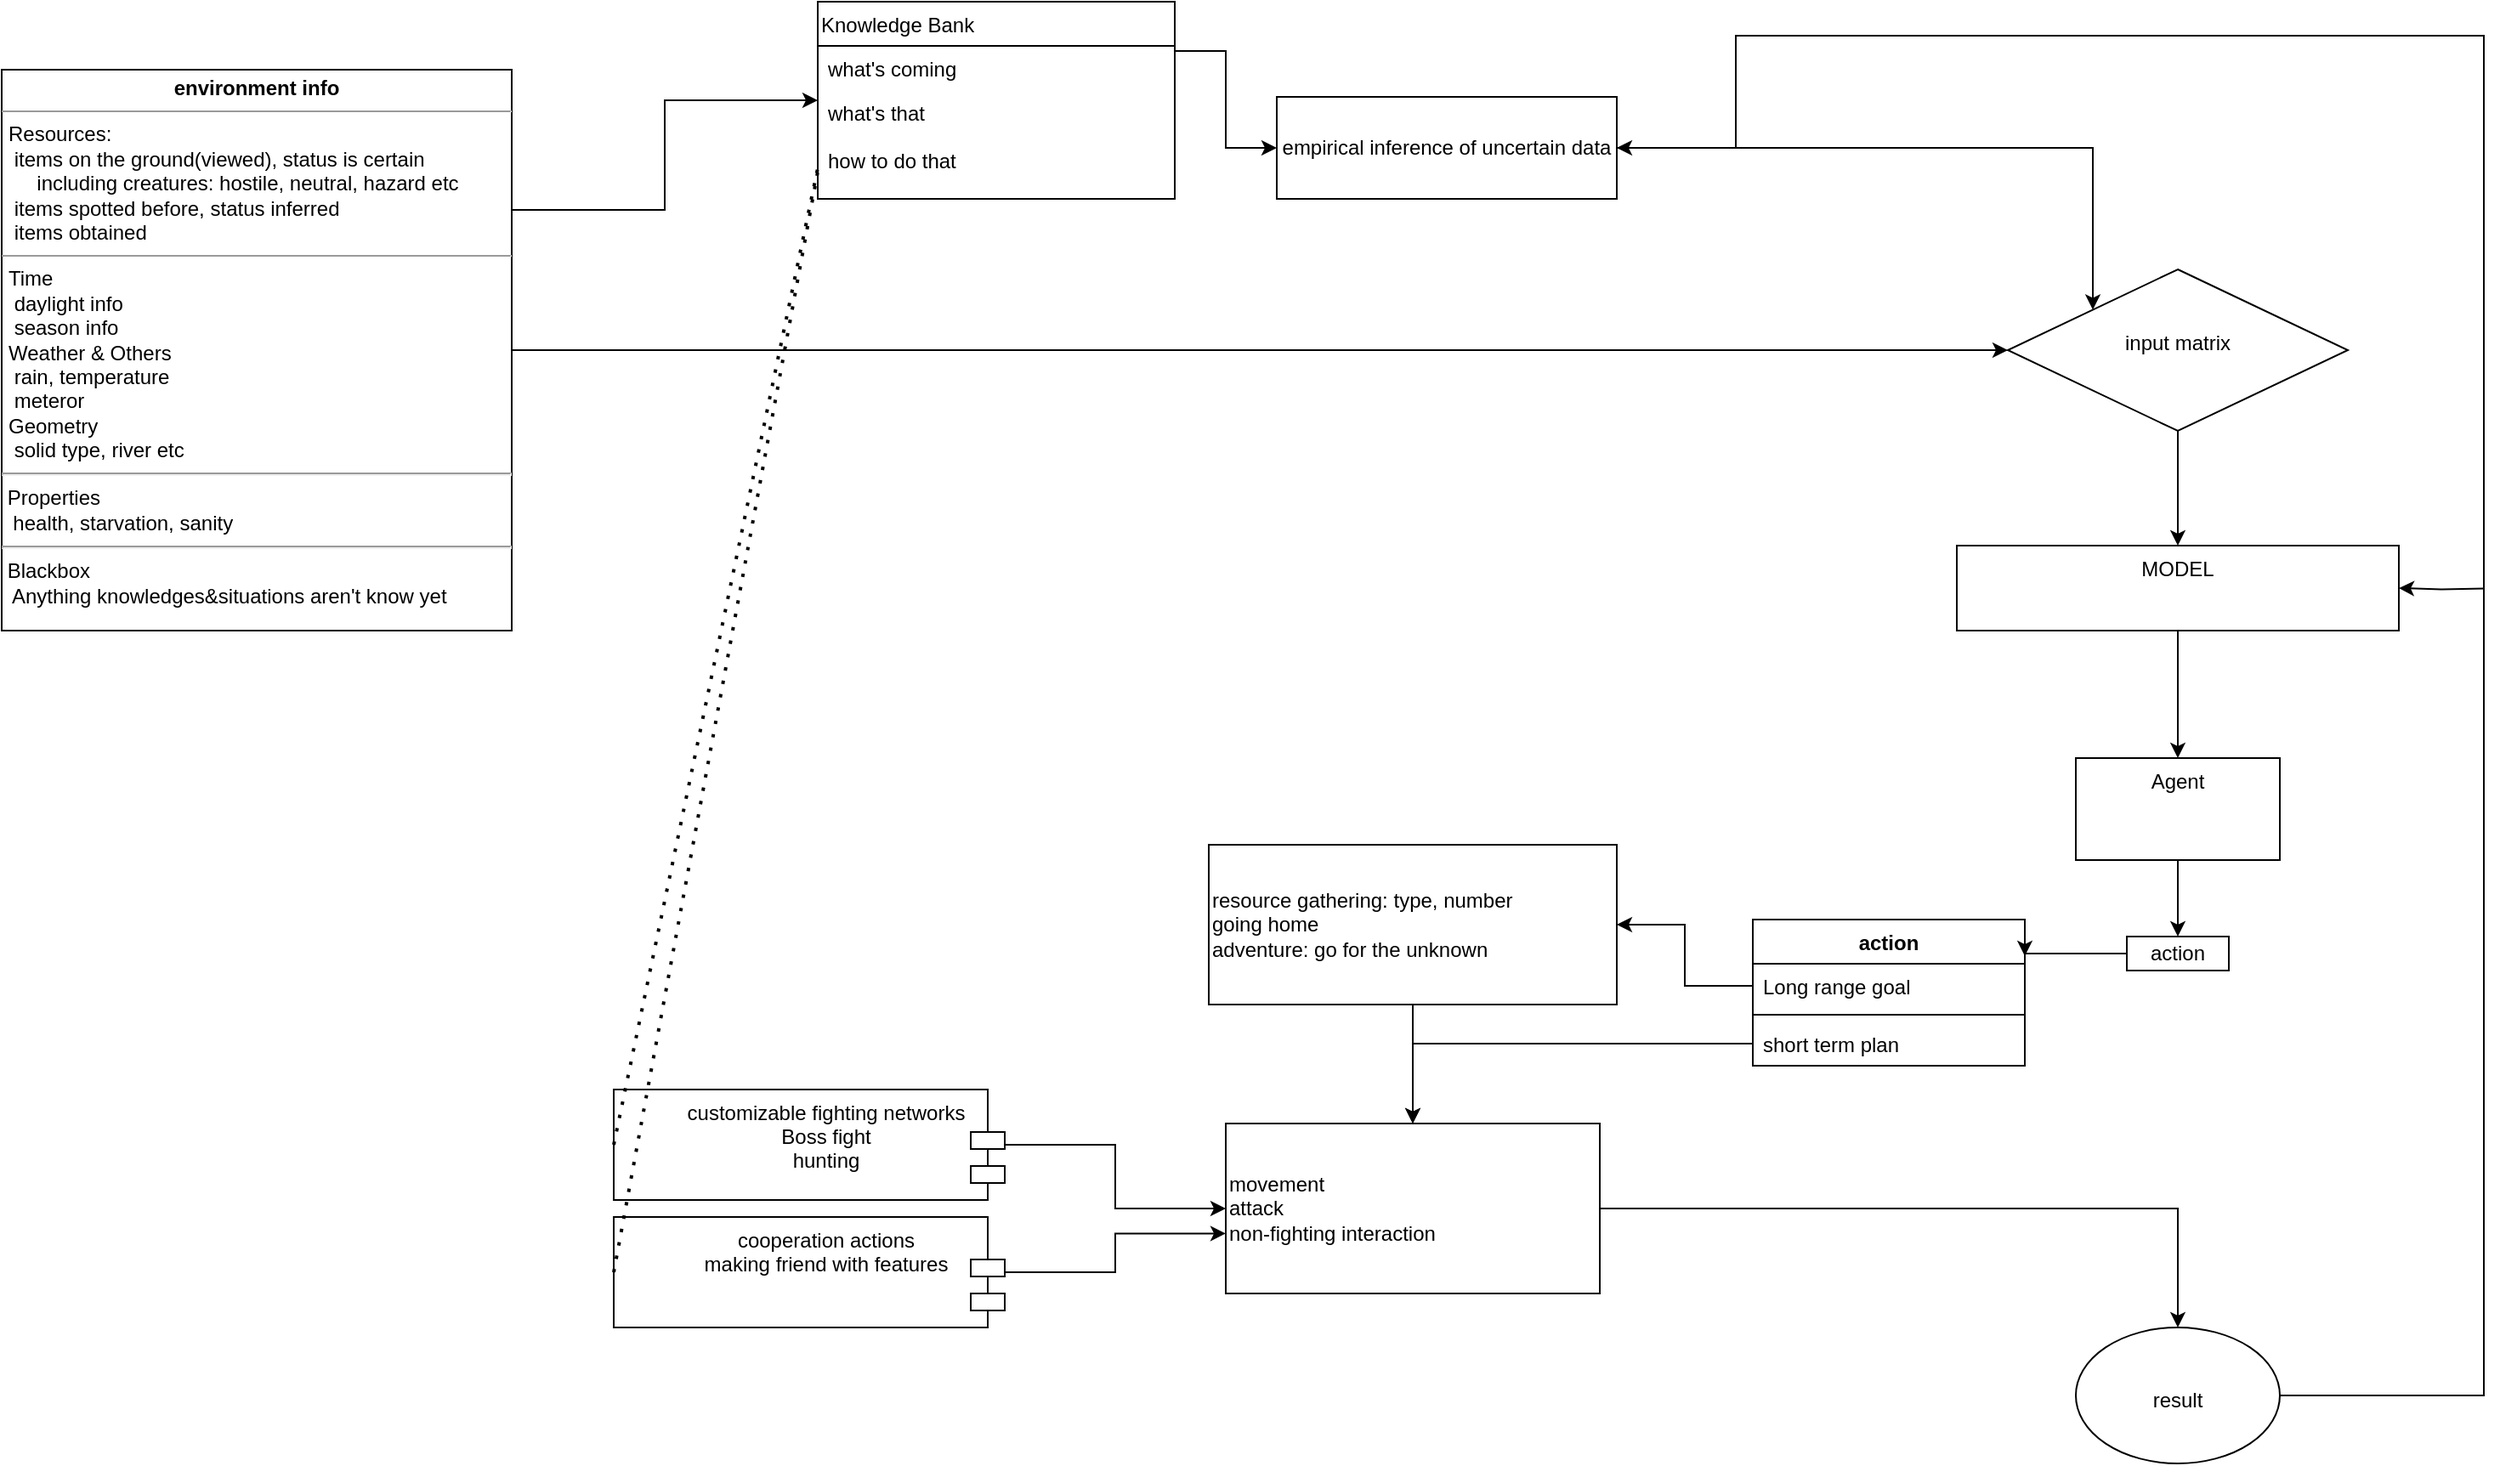 <mxfile version="14.1.8" type="device"><diagram id="FLhWLgcuBlUpbgBcaAYJ" name="Page-1"><mxGraphModel dx="1892" dy="1360" grid="1" gridSize="10" guides="1" tooltips="1" connect="1" arrows="1" fold="1" page="1" pageScale="1" pageWidth="10000" pageHeight="10000" math="0" shadow="0"><root><mxCell id="0"/><mxCell id="1" parent="0"/><mxCell id="kik8iySSIU1ZPkZIsHC_-39" value="" style="edgeStyle=orthogonalEdgeStyle;rounded=0;orthogonalLoop=1;jettySize=auto;html=1;fontColor=none;" edge="1" parent="1" source="kik8iySSIU1ZPkZIsHC_-5" target="kik8iySSIU1ZPkZIsHC_-38"><mxGeometry relative="1" as="geometry"/></mxCell><mxCell id="kik8iySSIU1ZPkZIsHC_-41" style="edgeStyle=orthogonalEdgeStyle;rounded=0;orthogonalLoop=1;jettySize=auto;html=1;exitX=1;exitY=0.25;exitDx=0;exitDy=0;fontColor=none;" edge="1" parent="1" source="kik8iySSIU1ZPkZIsHC_-100" target="kik8iySSIU1ZPkZIsHC_-42"><mxGeometry relative="1" as="geometry"><mxPoint x="3340" y="2021.857" as="targetPoint"/></mxGeometry></mxCell><mxCell id="kik8iySSIU1ZPkZIsHC_-5" value="&lt;p style=&quot;margin: 0px ; margin-top: 4px ; text-align: center&quot;&gt;&lt;b&gt;environment info&lt;/b&gt;&lt;/p&gt;&lt;hr size=&quot;1&quot;&gt;&lt;p style=&quot;margin: 0px ; margin-left: 4px&quot;&gt;Resources:&lt;/p&gt;&lt;p style=&quot;margin: 0px ; margin-left: 4px&quot;&gt;&amp;nbsp;items on the ground(viewed), status is certain&lt;/p&gt;&lt;p style=&quot;margin: 0px ; margin-left: 4px&quot;&gt;&amp;nbsp; &amp;nbsp; &amp;nbsp;including creatures: hostile, neutral, hazard etc&lt;/p&gt;&lt;p style=&quot;margin: 0px ; margin-left: 4px&quot;&gt;&amp;nbsp;items spotted before, status inferred&lt;/p&gt;&lt;p style=&quot;margin: 0px ; margin-left: 4px&quot;&gt;&amp;nbsp;items obtained&lt;br&gt;&lt;/p&gt;&lt;hr size=&quot;1&quot;&gt;&lt;p style=&quot;margin: 0px ; margin-left: 4px&quot;&gt;&lt;span&gt;Time&lt;/span&gt;&lt;br&gt;&lt;/p&gt;&lt;p style=&quot;margin: 0px ; margin-left: 4px&quot;&gt;&lt;span&gt;&amp;nbsp;daylight info&lt;/span&gt;&lt;/p&gt;&lt;p style=&quot;margin: 0px ; margin-left: 4px&quot;&gt;&lt;span&gt;&amp;nbsp;season info&lt;/span&gt;&lt;/p&gt;&lt;p style=&quot;margin: 0px ; margin-left: 4px&quot;&gt;Weather &amp;amp; Others&lt;br&gt;&amp;nbsp;rain, temperature&lt;br&gt;&amp;nbsp;meteror&lt;/p&gt;&lt;p style=&quot;margin: 0px ; margin-left: 4px&quot;&gt;Geometry&lt;/p&gt;&lt;p style=&quot;margin: 0px ; margin-left: 4px&quot;&gt;&amp;nbsp;solid type, river etc&lt;/p&gt;&lt;hr&gt;&amp;nbsp;Properties&lt;br&gt;&amp;nbsp; health, starvation, sanity&amp;nbsp;&amp;nbsp;&amp;nbsp;&lt;br&gt;&lt;hr&gt;&amp;nbsp;Blackbox&lt;br&gt;&amp;nbsp; Anything knowledges&amp;amp;situations aren't know yet" style="verticalAlign=top;align=left;overflow=fill;fontSize=12;fontFamily=Helvetica;html=1;" vertex="1" parent="1"><mxGeometry x="2420" y="1940" width="300" height="330" as="geometry"/></mxCell><mxCell id="kik8iySSIU1ZPkZIsHC_-48" value="" style="edgeStyle=orthogonalEdgeStyle;rounded=0;orthogonalLoop=1;jettySize=auto;html=1;fontColor=none;" edge="1" parent="1" source="kik8iySSIU1ZPkZIsHC_-38" target="kik8iySSIU1ZPkZIsHC_-47"><mxGeometry relative="1" as="geometry"/></mxCell><mxCell id="kik8iySSIU1ZPkZIsHC_-38" value="&lt;br&gt;&lt;br&gt;input matrix&lt;br&gt;" style="rhombus;whiteSpace=wrap;html=1;align=center;verticalAlign=top;" vertex="1" parent="1"><mxGeometry x="3600" y="2057.5" width="200" height="95" as="geometry"/></mxCell><mxCell id="kik8iySSIU1ZPkZIsHC_-44" style="edgeStyle=orthogonalEdgeStyle;rounded=0;orthogonalLoop=1;jettySize=auto;html=1;exitX=1;exitY=0.5;exitDx=0;exitDy=0;entryX=0;entryY=0;entryDx=0;entryDy=0;fontColor=none;" edge="1" parent="1" source="kik8iySSIU1ZPkZIsHC_-42" target="kik8iySSIU1ZPkZIsHC_-38"><mxGeometry relative="1" as="geometry"/></mxCell><mxCell id="kik8iySSIU1ZPkZIsHC_-42" value="empirical inference of uncertain data" style="rounded=0;whiteSpace=wrap;html=1;" vertex="1" parent="1"><mxGeometry x="3170" y="1956" width="200" height="60" as="geometry"/></mxCell><mxCell id="kik8iySSIU1ZPkZIsHC_-50" value="" style="edgeStyle=orthogonalEdgeStyle;rounded=0;orthogonalLoop=1;jettySize=auto;html=1;fontColor=none;" edge="1" parent="1" source="kik8iySSIU1ZPkZIsHC_-47" target="kik8iySSIU1ZPkZIsHC_-49"><mxGeometry relative="1" as="geometry"/></mxCell><mxCell id="kik8iySSIU1ZPkZIsHC_-99" style="edgeStyle=orthogonalEdgeStyle;rounded=0;orthogonalLoop=1;jettySize=auto;html=1;exitX=1;exitY=0.5;exitDx=0;exitDy=0;fontColor=none;entryX=1;entryY=0.5;entryDx=0;entryDy=0;" edge="1" parent="1" target="kik8iySSIU1ZPkZIsHC_-47"><mxGeometry relative="1" as="geometry"><mxPoint x="3880" y="2245.2" as="sourcePoint"/></mxGeometry></mxCell><mxCell id="kik8iySSIU1ZPkZIsHC_-47" value="MODEL" style="whiteSpace=wrap;html=1;verticalAlign=top;" vertex="1" parent="1"><mxGeometry x="3570" y="2220" width="260" height="50" as="geometry"/></mxCell><mxCell id="kik8iySSIU1ZPkZIsHC_-59" value="" style="edgeStyle=orthogonalEdgeStyle;rounded=0;orthogonalLoop=1;jettySize=auto;html=1;fontColor=none;" edge="1" parent="1" source="kik8iySSIU1ZPkZIsHC_-49" target="kik8iySSIU1ZPkZIsHC_-57"><mxGeometry relative="1" as="geometry"/></mxCell><mxCell id="kik8iySSIU1ZPkZIsHC_-49" value="Agent" style="whiteSpace=wrap;html=1;verticalAlign=top;" vertex="1" parent="1"><mxGeometry x="3640" y="2345" width="120" height="60" as="geometry"/></mxCell><mxCell id="kik8iySSIU1ZPkZIsHC_-60" style="edgeStyle=orthogonalEdgeStyle;rounded=0;orthogonalLoop=1;jettySize=auto;html=1;exitX=1;exitY=0.5;exitDx=0;exitDy=0;fontColor=none;" edge="1" parent="1" source="kik8iySSIU1ZPkZIsHC_-51" target="kik8iySSIU1ZPkZIsHC_-42"><mxGeometry relative="1" as="geometry"><mxPoint x="3870" y="2100" as="targetPoint"/><Array as="points"><mxPoint x="3880" y="2720"/><mxPoint x="3880" y="1920"/><mxPoint x="3440" y="1920"/></Array></mxGeometry></mxCell><mxCell id="kik8iySSIU1ZPkZIsHC_-51" value="&lt;br&gt;&lt;br&gt;result" style="ellipse;whiteSpace=wrap;html=1;verticalAlign=top;" vertex="1" parent="1"><mxGeometry x="3640" y="2680" width="120" height="80" as="geometry"/></mxCell><mxCell id="kik8iySSIU1ZPkZIsHC_-69" style="edgeStyle=orthogonalEdgeStyle;rounded=0;orthogonalLoop=1;jettySize=auto;html=1;exitX=0;exitY=0.5;exitDx=0;exitDy=0;fontColor=none;entryX=1;entryY=0.25;entryDx=0;entryDy=0;" edge="1" parent="1" source="kik8iySSIU1ZPkZIsHC_-57" target="kik8iySSIU1ZPkZIsHC_-65"><mxGeometry relative="1" as="geometry"><mxPoint x="3600" y="2460" as="targetPoint"/><Array as="points"><mxPoint x="3610" y="2460"/></Array></mxGeometry></mxCell><mxCell id="kik8iySSIU1ZPkZIsHC_-57" value="action" style="rounded=0;whiteSpace=wrap;html=1;fillColor=none;fontColor=none;align=center;" vertex="1" parent="1"><mxGeometry x="3670" y="2450" width="60" height="20" as="geometry"/></mxCell><mxCell id="kik8iySSIU1ZPkZIsHC_-65" value="action" style="swimlane;fontStyle=1;align=center;verticalAlign=top;childLayout=stackLayout;horizontal=1;startSize=26;horizontalStack=0;resizeParent=1;resizeParentMax=0;resizeLast=0;collapsible=1;marginBottom=0;fillColor=none;fontColor=none;" vertex="1" parent="1"><mxGeometry x="3450" y="2440" width="160" height="86" as="geometry"/></mxCell><mxCell id="kik8iySSIU1ZPkZIsHC_-66" value="Long range goal" style="text;strokeColor=none;fillColor=none;align=left;verticalAlign=top;spacingLeft=4;spacingRight=4;overflow=hidden;rotatable=0;points=[[0,0.5],[1,0.5]];portConstraint=eastwest;" vertex="1" parent="kik8iySSIU1ZPkZIsHC_-65"><mxGeometry y="26" width="160" height="26" as="geometry"/></mxCell><mxCell id="kik8iySSIU1ZPkZIsHC_-67" value="" style="line;strokeWidth=1;fillColor=none;align=left;verticalAlign=middle;spacingTop=-1;spacingLeft=3;spacingRight=3;rotatable=0;labelPosition=right;points=[];portConstraint=eastwest;" vertex="1" parent="kik8iySSIU1ZPkZIsHC_-65"><mxGeometry y="52" width="160" height="8" as="geometry"/></mxCell><mxCell id="kik8iySSIU1ZPkZIsHC_-68" value="short term plan" style="text;strokeColor=none;fillColor=none;align=left;verticalAlign=top;spacingLeft=4;spacingRight=4;overflow=hidden;rotatable=0;points=[[0,0.5],[1,0.5]];portConstraint=eastwest;" vertex="1" parent="kik8iySSIU1ZPkZIsHC_-65"><mxGeometry y="60" width="160" height="26" as="geometry"/></mxCell><mxCell id="kik8iySSIU1ZPkZIsHC_-72" style="edgeStyle=orthogonalEdgeStyle;rounded=0;orthogonalLoop=1;jettySize=auto;html=1;fontColor=none;" edge="1" parent="1" source="kik8iySSIU1ZPkZIsHC_-66" target="kik8iySSIU1ZPkZIsHC_-86"><mxGeometry relative="1" as="geometry"><mxPoint x="3370" y="2489" as="targetPoint"/></mxGeometry></mxCell><mxCell id="kik8iySSIU1ZPkZIsHC_-96" value="" style="edgeStyle=orthogonalEdgeStyle;rounded=0;orthogonalLoop=1;jettySize=auto;html=1;fontColor=none;" edge="1" parent="1" source="kik8iySSIU1ZPkZIsHC_-86" target="kik8iySSIU1ZPkZIsHC_-89"><mxGeometry relative="1" as="geometry"/></mxCell><mxCell id="kik8iySSIU1ZPkZIsHC_-86" value="resource gathering: type, number&lt;br&gt;going home&lt;br&gt;adventure: go for the unknown" style="html=1;align=left;" vertex="1" parent="1"><mxGeometry x="3130" y="2396" width="240" height="94" as="geometry"/></mxCell><mxCell id="kik8iySSIU1ZPkZIsHC_-88" style="edgeStyle=orthogonalEdgeStyle;rounded=0;orthogonalLoop=1;jettySize=auto;html=1;fontColor=none;" edge="1" parent="1" source="kik8iySSIU1ZPkZIsHC_-68" target="kik8iySSIU1ZPkZIsHC_-89"><mxGeometry relative="1" as="geometry"><mxPoint x="3360" y="2590" as="targetPoint"/></mxGeometry></mxCell><mxCell id="kik8iySSIU1ZPkZIsHC_-97" style="edgeStyle=orthogonalEdgeStyle;rounded=0;orthogonalLoop=1;jettySize=auto;html=1;exitX=1;exitY=0.5;exitDx=0;exitDy=0;entryX=0.5;entryY=0;entryDx=0;entryDy=0;fontColor=none;" edge="1" parent="1" source="kik8iySSIU1ZPkZIsHC_-89" target="kik8iySSIU1ZPkZIsHC_-51"><mxGeometry relative="1" as="geometry"/></mxCell><mxCell id="kik8iySSIU1ZPkZIsHC_-89" value="&lt;div&gt;&lt;span&gt;movement&lt;/span&gt;&lt;/div&gt;&lt;div&gt;&lt;span&gt;attack&lt;/span&gt;&lt;/div&gt;&lt;div&gt;&lt;span&gt;non-fighting interaction&lt;/span&gt;&lt;/div&gt;" style="html=1;align=left;" vertex="1" parent="1"><mxGeometry x="3140" y="2560" width="220" height="100" as="geometry"/></mxCell><mxCell id="kik8iySSIU1ZPkZIsHC_-92" style="edgeStyle=orthogonalEdgeStyle;rounded=0;orthogonalLoop=1;jettySize=auto;html=1;entryX=0;entryY=0.5;entryDx=0;entryDy=0;fontColor=none;" edge="1" parent="1" source="kik8iySSIU1ZPkZIsHC_-91" target="kik8iySSIU1ZPkZIsHC_-89"><mxGeometry relative="1" as="geometry"/></mxCell><mxCell id="kik8iySSIU1ZPkZIsHC_-91" value="customizable fighting networks&#10;Boss fight&#10;hunting&#10;" style="shape=module;align=left;spacingLeft=20;align=center;verticalAlign=top;fillColor=none;fontColor=none;direction=west;" vertex="1" parent="1"><mxGeometry x="2780" y="2540" width="230" height="65" as="geometry"/></mxCell><mxCell id="kik8iySSIU1ZPkZIsHC_-94" style="edgeStyle=orthogonalEdgeStyle;rounded=0;orthogonalLoop=1;jettySize=auto;html=1;entryX=0;entryY=0.647;entryDx=0;entryDy=0;entryPerimeter=0;fontColor=none;" edge="1" parent="1" source="kik8iySSIU1ZPkZIsHC_-93" target="kik8iySSIU1ZPkZIsHC_-89"><mxGeometry relative="1" as="geometry"/></mxCell><mxCell id="kik8iySSIU1ZPkZIsHC_-93" value="cooperation actions&#10;making friend with features&#10;" style="shape=module;align=left;spacingLeft=20;align=center;verticalAlign=top;fillColor=none;fontColor=none;direction=west;" vertex="1" parent="1"><mxGeometry x="2780" y="2615" width="230" height="65" as="geometry"/></mxCell><mxCell id="kik8iySSIU1ZPkZIsHC_-100" value="Knowledge Bank" style="swimlane;fontStyle=0;childLayout=stackLayout;horizontal=1;startSize=26;fillColor=none;horizontalStack=0;resizeParent=1;resizeParentMax=0;resizeLast=0;collapsible=1;marginBottom=0;fontColor=none;align=left;" vertex="1" parent="1"><mxGeometry x="2900" y="1900" width="210" height="116" as="geometry"/></mxCell><mxCell id="kik8iySSIU1ZPkZIsHC_-101" value="what's coming" style="text;strokeColor=none;fillColor=none;align=left;verticalAlign=top;spacingLeft=4;spacingRight=4;overflow=hidden;rotatable=0;points=[[0,0.5],[1,0.5]];portConstraint=eastwest;" vertex="1" parent="kik8iySSIU1ZPkZIsHC_-100"><mxGeometry y="26" width="210" height="26" as="geometry"/></mxCell><mxCell id="kik8iySSIU1ZPkZIsHC_-102" value="what's that" style="text;strokeColor=none;fillColor=none;align=left;verticalAlign=top;spacingLeft=4;spacingRight=4;overflow=hidden;rotatable=0;points=[[0,0.5],[1,0.5]];portConstraint=eastwest;" vertex="1" parent="kik8iySSIU1ZPkZIsHC_-100"><mxGeometry y="52" width="210" height="28" as="geometry"/></mxCell><mxCell id="kik8iySSIU1ZPkZIsHC_-109" value="how to do that" style="text;strokeColor=none;fillColor=none;align=left;verticalAlign=top;spacingLeft=4;spacingRight=4;overflow=hidden;rotatable=0;points=[[0,0.5],[1,0.5]];portConstraint=eastwest;" vertex="1" parent="kik8iySSIU1ZPkZIsHC_-100"><mxGeometry y="80" width="210" height="36" as="geometry"/></mxCell><mxCell id="kik8iySSIU1ZPkZIsHC_-105" style="edgeStyle=orthogonalEdgeStyle;rounded=0;orthogonalLoop=1;jettySize=auto;html=1;exitX=1;exitY=0.25;exitDx=0;exitDy=0;fontColor=none;" edge="1" parent="1" source="kik8iySSIU1ZPkZIsHC_-5" target="kik8iySSIU1ZPkZIsHC_-100"><mxGeometry relative="1" as="geometry"><mxPoint x="3340" y="2021.882" as="targetPoint"/><mxPoint x="2720" y="2022.5" as="sourcePoint"/></mxGeometry></mxCell><mxCell id="kik8iySSIU1ZPkZIsHC_-107" value="" style="endArrow=none;dashed=1;html=1;dashPattern=1 3;strokeWidth=2;fontColor=none;entryX=0;entryY=0.5;entryDx=0;entryDy=0;exitX=1;exitY=0.5;exitDx=0;exitDy=0;" edge="1" parent="1" source="kik8iySSIU1ZPkZIsHC_-91" target="kik8iySSIU1ZPkZIsHC_-109"><mxGeometry width="50" height="50" relative="1" as="geometry"><mxPoint x="3070" y="2370" as="sourcePoint"/><mxPoint x="3120" y="2320" as="targetPoint"/></mxGeometry></mxCell><mxCell id="kik8iySSIU1ZPkZIsHC_-108" value="" style="endArrow=none;dashed=1;html=1;dashPattern=1 3;strokeWidth=2;fontColor=none;exitX=1;exitY=0.5;exitDx=0;exitDy=0;" edge="1" parent="1" source="kik8iySSIU1ZPkZIsHC_-93"><mxGeometry width="50" height="50" relative="1" as="geometry"><mxPoint x="2847.5" y="2550.0" as="sourcePoint"/><mxPoint x="2900" y="2000" as="targetPoint"/></mxGeometry></mxCell></root></mxGraphModel></diagram></mxfile>